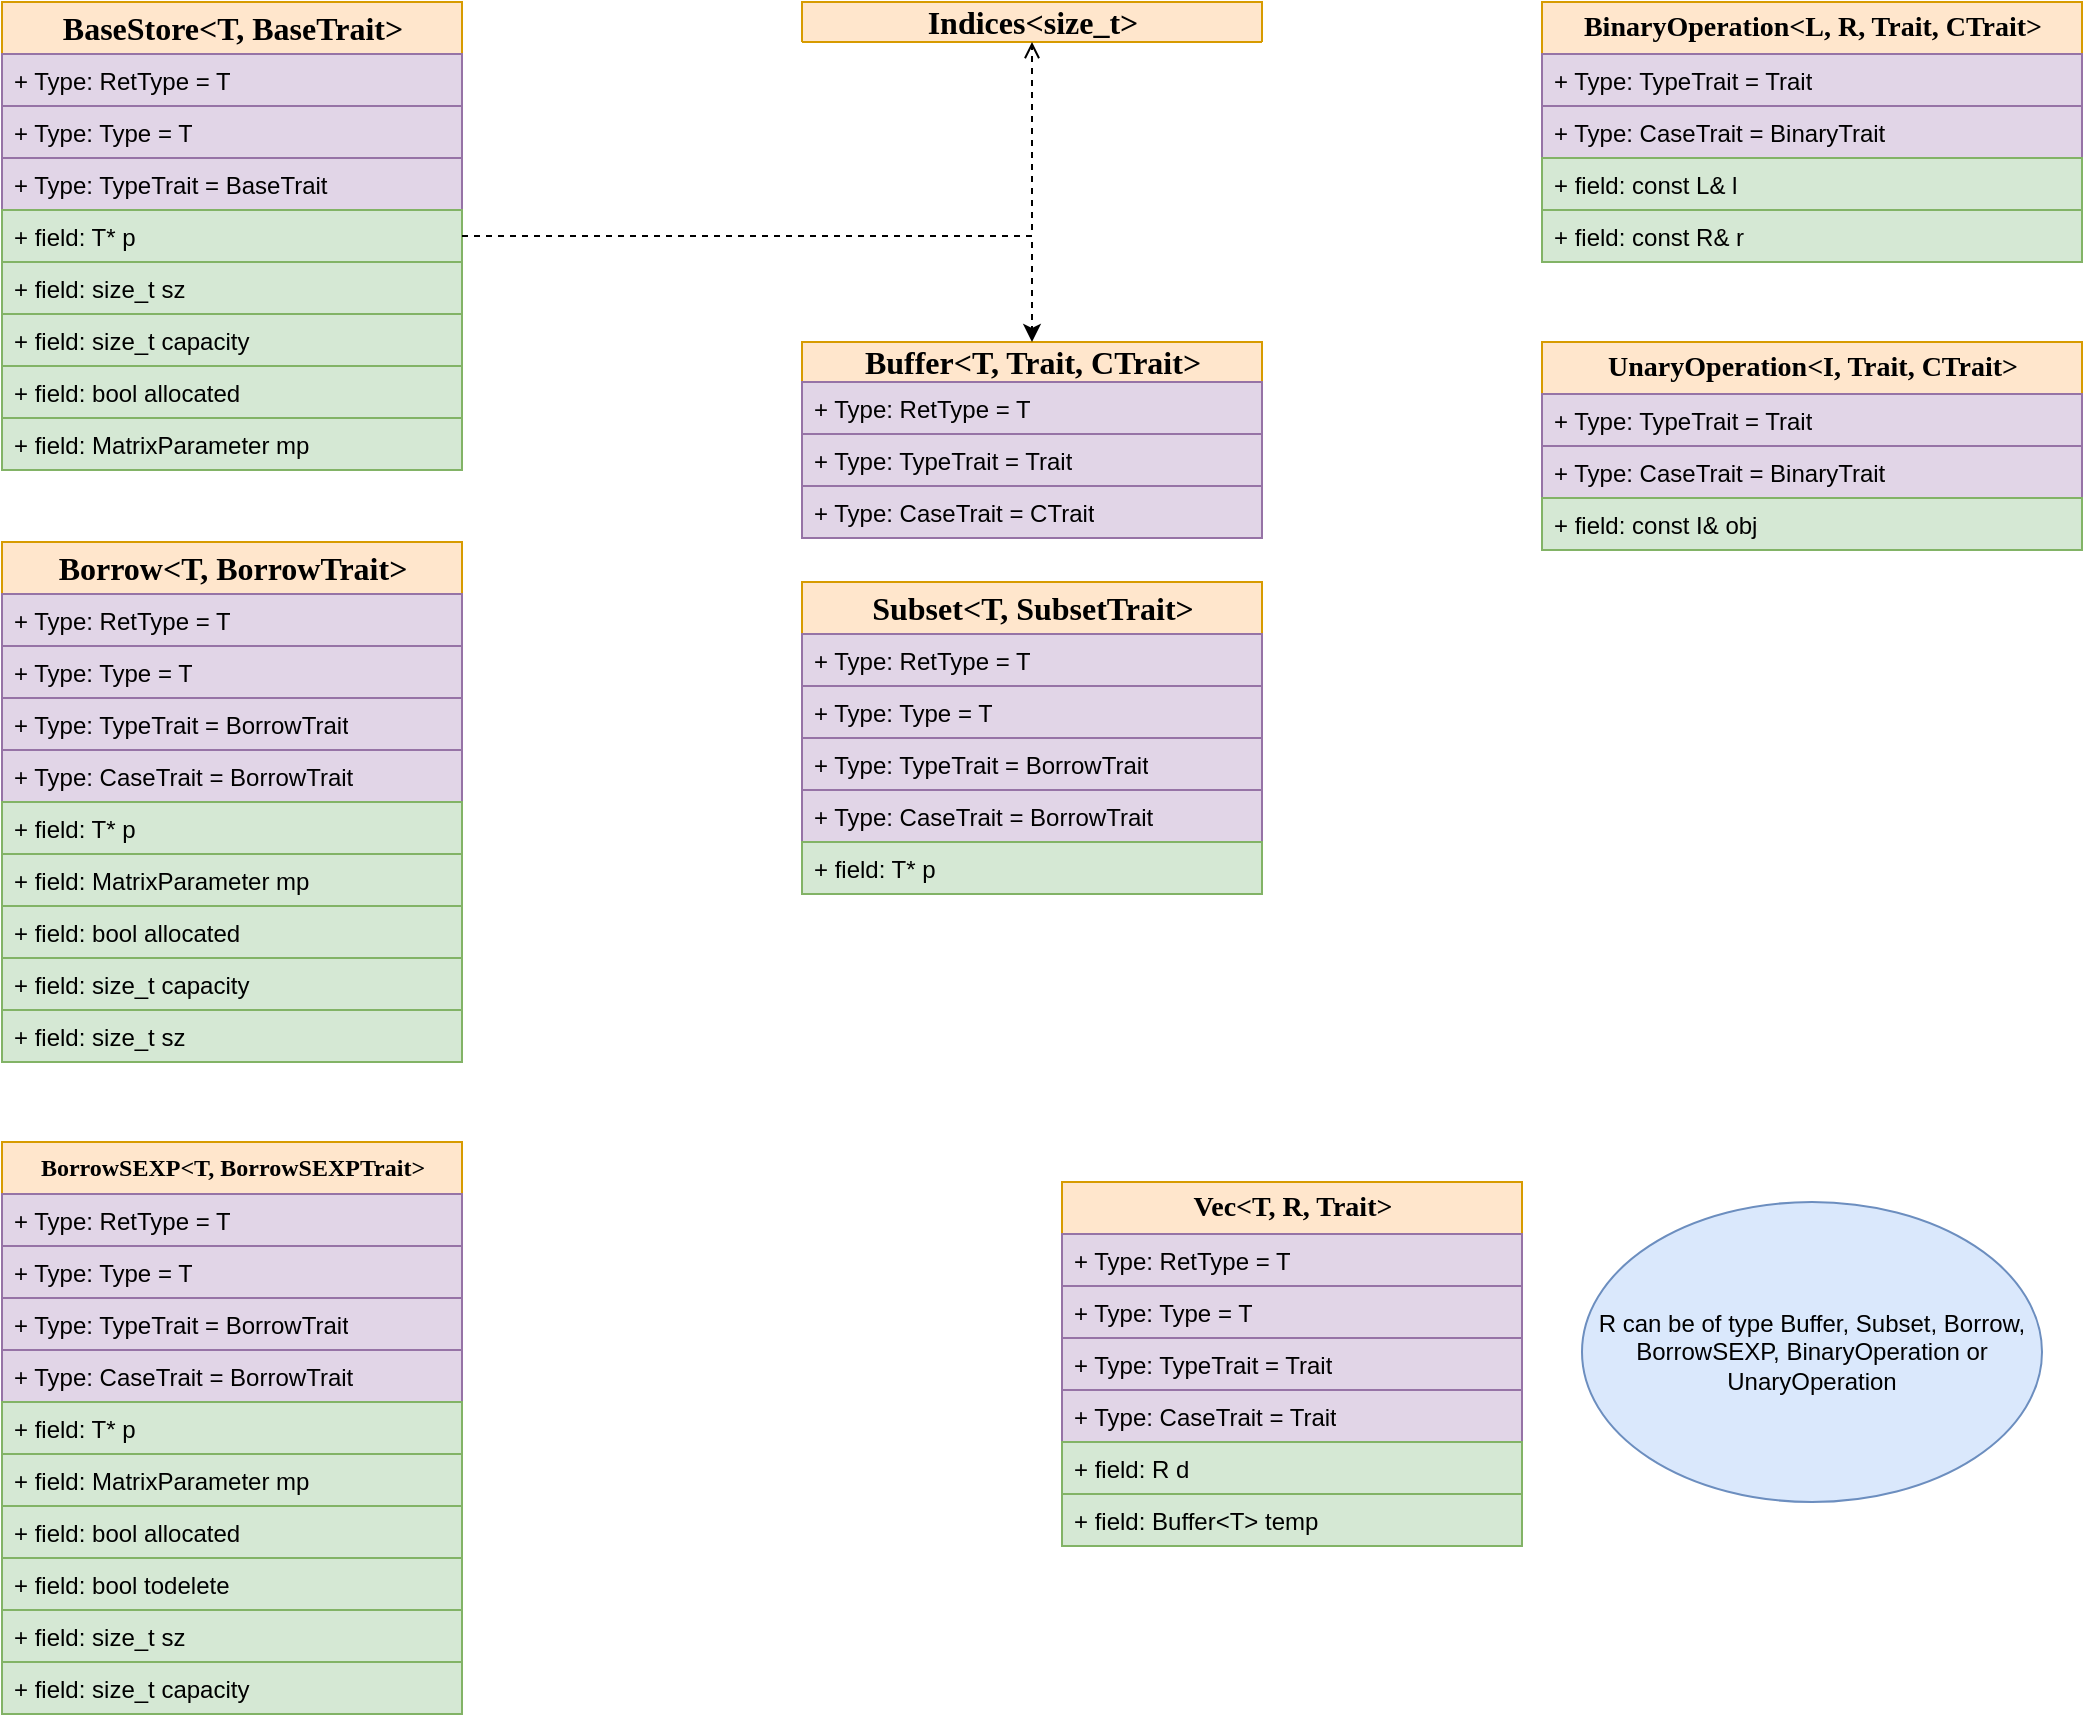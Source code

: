 <mxfile version="13.0.3" type="device"><diagram name="Page-1" id="HGJ2Hkq3Bqxw7uwSi-f5"><mxGraphModel dx="1102" dy="1000" grid="1" gridSize="10" guides="1" tooltips="1" connect="1" arrows="1" fold="1" page="1" pageScale="1" pageWidth="850" pageHeight="1100" math="0" shadow="0"><root><mxCell id="0"/><mxCell id="1" parent="0"/><mxCell id="Dc9W5GTdaFefBfxnNWXz-1" value="&lt;b&gt;&lt;font style=&quot;font-size: 16px;&quot;&gt;BaseStore&amp;lt;T, BaseTrait&amp;gt;&lt;/font&gt;&lt;/b&gt;" style="swimlane;html=1;fontStyle=0;childLayout=stackLayout;horizontal=1;startSize=26;fillColor=#ffe6cc;horizontalStack=0;resizeParent=1;resizeLast=0;collapsible=1;marginBottom=0;swimlaneFillColor=#ffffff;rounded=0;shadow=0;comic=0;labelBackgroundColor=none;strokeWidth=1;fontFamily=Verdana;fontSize=10;align=center;strokeColor=#d79b00;" parent="1" vertex="1"><mxGeometry x="80" y="70" width="230" height="234" as="geometry"/></mxCell><mxCell id="Dc9W5GTdaFefBfxnNWXz-2" value="+ Type: RetType = T" style="text;html=1;strokeColor=#9673a6;fillColor=#e1d5e7;align=left;verticalAlign=top;spacingLeft=4;spacingRight=4;whiteSpace=wrap;overflow=hidden;rotatable=0;points=[[0,0.5],[1,0.5]];portConstraint=eastwest;" parent="Dc9W5GTdaFefBfxnNWXz-1" vertex="1"><mxGeometry y="26" width="230" height="26" as="geometry"/></mxCell><mxCell id="Dc9W5GTdaFefBfxnNWXz-3" value="+ Type: Type = T" style="text;html=1;strokeColor=#9673a6;fillColor=#e1d5e7;align=left;verticalAlign=top;spacingLeft=4;spacingRight=4;whiteSpace=wrap;overflow=hidden;rotatable=0;points=[[0,0.5],[1,0.5]];portConstraint=eastwest;" parent="Dc9W5GTdaFefBfxnNWXz-1" vertex="1"><mxGeometry y="52" width="230" height="26" as="geometry"/></mxCell><mxCell id="Dc9W5GTdaFefBfxnNWXz-4" value="+ Type: TypeTrait = BaseTrait" style="text;html=1;strokeColor=#9673a6;fillColor=#e1d5e7;align=left;verticalAlign=top;spacingLeft=4;spacingRight=4;whiteSpace=wrap;overflow=hidden;rotatable=0;points=[[0,0.5],[1,0.5]];portConstraint=eastwest;" parent="Dc9W5GTdaFefBfxnNWXz-1" vertex="1"><mxGeometry y="78" width="230" height="26" as="geometry"/></mxCell><mxCell id="Dc9W5GTdaFefBfxnNWXz-5" value="+ field: T* p&lt;div&gt;&lt;br&gt;&lt;/div&gt;" style="text;html=1;strokeColor=#82b366;fillColor=#d5e8d4;align=left;verticalAlign=top;spacingLeft=4;spacingRight=4;whiteSpace=wrap;overflow=hidden;rotatable=0;points=[[0,0.5],[1,0.5]];portConstraint=eastwest;" parent="Dc9W5GTdaFefBfxnNWXz-1" vertex="1"><mxGeometry y="104" width="230" height="26" as="geometry"/></mxCell><mxCell id="Dc9W5GTdaFefBfxnNWXz-6" value="+ field: size_t sz" style="text;html=1;strokeColor=#82b366;fillColor=#d5e8d4;align=left;verticalAlign=top;spacingLeft=4;spacingRight=4;whiteSpace=wrap;overflow=hidden;rotatable=0;points=[[0,0.5],[1,0.5]];portConstraint=eastwest;" parent="Dc9W5GTdaFefBfxnNWXz-1" vertex="1"><mxGeometry y="130" width="230" height="26" as="geometry"/></mxCell><mxCell id="Dc9W5GTdaFefBfxnNWXz-7" value="+ field: size_t capacity" style="text;html=1;strokeColor=#82b366;fillColor=#d5e8d4;align=left;verticalAlign=top;spacingLeft=4;spacingRight=4;whiteSpace=wrap;overflow=hidden;rotatable=0;points=[[0,0.5],[1,0.5]];portConstraint=eastwest;" parent="Dc9W5GTdaFefBfxnNWXz-1" vertex="1"><mxGeometry y="156" width="230" height="26" as="geometry"/></mxCell><mxCell id="Dc9W5GTdaFefBfxnNWXz-9" value="+ field: bool allocated" style="text;html=1;strokeColor=#82b366;fillColor=#d5e8d4;align=left;verticalAlign=top;spacingLeft=4;spacingRight=4;whiteSpace=wrap;overflow=hidden;rotatable=0;points=[[0,0.5],[1,0.5]];portConstraint=eastwest;" parent="Dc9W5GTdaFefBfxnNWXz-1" vertex="1"><mxGeometry y="182" width="230" height="26" as="geometry"/></mxCell><mxCell id="Dc9W5GTdaFefBfxnNWXz-10" value="+ field: MatrixParameter mp" style="text;html=1;strokeColor=#82b366;fillColor=#d5e8d4;align=left;verticalAlign=top;spacingLeft=4;spacingRight=4;whiteSpace=wrap;overflow=hidden;rotatable=0;points=[[0,0.5],[1,0.5]];portConstraint=eastwest;" parent="Dc9W5GTdaFefBfxnNWXz-1" vertex="1"><mxGeometry y="208" width="230" height="26" as="geometry"/></mxCell><mxCell id="Dc9W5GTdaFefBfxnNWXz-11" value="&lt;b&gt;&lt;font style=&quot;font-size: 16px;&quot;&gt;Indices&amp;lt;size_t&amp;gt;&lt;/font&gt;&lt;/b&gt;" style="swimlane;html=1;fontStyle=0;childLayout=stackLayout;horizontal=1;startSize=26;fillColor=#ffe6cc;horizontalStack=0;resizeParent=1;resizeLast=0;collapsible=1;marginBottom=0;swimlaneFillColor=#ffffff;rounded=0;shadow=0;comic=0;labelBackgroundColor=none;strokeWidth=1;fontFamily=Verdana;fontSize=10;align=center;strokeColor=#d79b00;" parent="1" vertex="1"><mxGeometry x="480" y="70" width="230" height="20" as="geometry"/></mxCell><mxCell id="Dc9W5GTdaFefBfxnNWXz-20" style="edgeStyle=orthogonalEdgeStyle;rounded=0;orthogonalLoop=1;jettySize=auto;html=1;exitX=1;exitY=0.5;exitDx=0;exitDy=0;dashed=1;endArrow=open;endFill=0;" parent="1" source="Dc9W5GTdaFefBfxnNWXz-5" target="Dc9W5GTdaFefBfxnNWXz-11" edge="1"><mxGeometry relative="1" as="geometry"/></mxCell><mxCell id="Dc9W5GTdaFefBfxnNWXz-21" value="&lt;b&gt;&lt;font style=&quot;font-size: 16px;&quot;&gt;Buffer&amp;lt;T, Trait, CTrait&amp;gt;&lt;/font&gt;&lt;/b&gt;" style="swimlane;html=1;fontStyle=0;childLayout=stackLayout;horizontal=1;startSize=26;fillColor=#ffe6cc;horizontalStack=0;resizeParent=1;resizeLast=0;collapsible=1;marginBottom=0;swimlaneFillColor=#ffffff;rounded=0;shadow=0;comic=0;labelBackgroundColor=none;strokeWidth=1;fontFamily=Verdana;fontSize=10;align=center;strokeColor=#d79b00;" parent="1" vertex="1"><mxGeometry x="480" y="240" width="230" height="20" as="geometry"/></mxCell><mxCell id="Dc9W5GTdaFefBfxnNWXz-22" style="edgeStyle=orthogonalEdgeStyle;rounded=0;orthogonalLoop=1;jettySize=auto;html=1;exitX=1;exitY=0.5;exitDx=0;exitDy=0;dashed=1;" parent="1" source="Dc9W5GTdaFefBfxnNWXz-5" target="Dc9W5GTdaFefBfxnNWXz-21" edge="1"><mxGeometry relative="1" as="geometry"/></mxCell><mxCell id="Dc9W5GTdaFefBfxnNWXz-23" value="&lt;b&gt;&lt;font style=&quot;font-size: 16px;&quot;&gt;Borrow&amp;lt;T, BorrowTrait&amp;gt;&lt;/font&gt;&lt;/b&gt;" style="swimlane;html=1;fontStyle=0;childLayout=stackLayout;horizontal=1;startSize=26;fillColor=#ffe6cc;horizontalStack=0;resizeParent=1;resizeLast=0;collapsible=1;marginBottom=0;swimlaneFillColor=#ffffff;rounded=0;shadow=0;comic=0;labelBackgroundColor=none;strokeWidth=1;fontFamily=Verdana;fontSize=10;align=center;strokeColor=#d79b00;" parent="1" vertex="1"><mxGeometry x="80" y="340" width="230" height="260" as="geometry"/></mxCell><mxCell id="Dc9W5GTdaFefBfxnNWXz-24" value="+ Type: RetType = T" style="text;html=1;strokeColor=#9673a6;fillColor=#e1d5e7;align=left;verticalAlign=top;spacingLeft=4;spacingRight=4;whiteSpace=wrap;overflow=hidden;rotatable=0;points=[[0,0.5],[1,0.5]];portConstraint=eastwest;" parent="Dc9W5GTdaFefBfxnNWXz-23" vertex="1"><mxGeometry y="26" width="230" height="26" as="geometry"/></mxCell><mxCell id="Dc9W5GTdaFefBfxnNWXz-25" value="+ Type: Type = T" style="text;html=1;strokeColor=#9673a6;fillColor=#e1d5e7;align=left;verticalAlign=top;spacingLeft=4;spacingRight=4;whiteSpace=wrap;overflow=hidden;rotatable=0;points=[[0,0.5],[1,0.5]];portConstraint=eastwest;" parent="Dc9W5GTdaFefBfxnNWXz-23" vertex="1"><mxGeometry y="52" width="230" height="26" as="geometry"/></mxCell><mxCell id="Dc9W5GTdaFefBfxnNWXz-26" value="+ Type: TypeTrait = BorrowTrait" style="text;html=1;strokeColor=#9673a6;fillColor=#e1d5e7;align=left;verticalAlign=top;spacingLeft=4;spacingRight=4;whiteSpace=wrap;overflow=hidden;rotatable=0;points=[[0,0.5],[1,0.5]];portConstraint=eastwest;" parent="Dc9W5GTdaFefBfxnNWXz-23" vertex="1"><mxGeometry y="78" width="230" height="26" as="geometry"/></mxCell><mxCell id="Dc9W5GTdaFefBfxnNWXz-35" value="+ Type: CaseTrait = BorrowTrait" style="text;html=1;strokeColor=#9673a6;fillColor=#e1d5e7;align=left;verticalAlign=top;spacingLeft=4;spacingRight=4;whiteSpace=wrap;overflow=hidden;rotatable=0;points=[[0,0.5],[1,0.5]];portConstraint=eastwest;" parent="Dc9W5GTdaFefBfxnNWXz-23" vertex="1"><mxGeometry y="104" width="230" height="26" as="geometry"/></mxCell><mxCell id="Dc9W5GTdaFefBfxnNWXz-27" value="+ field: T* p&lt;div&gt;&lt;br&gt;&lt;/div&gt;" style="text;html=1;strokeColor=#82b366;fillColor=#d5e8d4;align=left;verticalAlign=top;spacingLeft=4;spacingRight=4;whiteSpace=wrap;overflow=hidden;rotatable=0;points=[[0,0.5],[1,0.5]];portConstraint=eastwest;" parent="Dc9W5GTdaFefBfxnNWXz-23" vertex="1"><mxGeometry y="130" width="230" height="26" as="geometry"/></mxCell><mxCell id="Dc9W5GTdaFefBfxnNWXz-31" value="+ field: MatrixParameter mp" style="text;html=1;strokeColor=#82b366;fillColor=#d5e8d4;align=left;verticalAlign=top;spacingLeft=4;spacingRight=4;whiteSpace=wrap;overflow=hidden;rotatable=0;points=[[0,0.5],[1,0.5]];portConstraint=eastwest;" parent="Dc9W5GTdaFefBfxnNWXz-23" vertex="1"><mxGeometry y="156" width="230" height="26" as="geometry"/></mxCell><mxCell id="Dc9W5GTdaFefBfxnNWXz-30" value="+ field: bool allocated" style="text;html=1;strokeColor=#82b366;fillColor=#d5e8d4;align=left;verticalAlign=top;spacingLeft=4;spacingRight=4;whiteSpace=wrap;overflow=hidden;rotatable=0;points=[[0,0.5],[1,0.5]];portConstraint=eastwest;" parent="Dc9W5GTdaFefBfxnNWXz-23" vertex="1"><mxGeometry y="182" width="230" height="26" as="geometry"/></mxCell><mxCell id="Dc9W5GTdaFefBfxnNWXz-29" value="+ field: size_t capacity" style="text;html=1;strokeColor=#82b366;fillColor=#d5e8d4;align=left;verticalAlign=top;spacingLeft=4;spacingRight=4;whiteSpace=wrap;overflow=hidden;rotatable=0;points=[[0,0.5],[1,0.5]];portConstraint=eastwest;" parent="Dc9W5GTdaFefBfxnNWXz-23" vertex="1"><mxGeometry y="208" width="230" height="26" as="geometry"/></mxCell><mxCell id="Dc9W5GTdaFefBfxnNWXz-28" value="+ field: size_t sz" style="text;html=1;strokeColor=#82b366;fillColor=#d5e8d4;align=left;verticalAlign=top;spacingLeft=4;spacingRight=4;whiteSpace=wrap;overflow=hidden;rotatable=0;points=[[0,0.5],[1,0.5]];portConstraint=eastwest;" parent="Dc9W5GTdaFefBfxnNWXz-23" vertex="1"><mxGeometry y="234" width="230" height="26" as="geometry"/></mxCell><mxCell id="Dc9W5GTdaFefBfxnNWXz-32" value="+ Type: TypeTrait = Trait" style="text;html=1;strokeColor=#9673a6;fillColor=#e1d5e7;align=left;verticalAlign=top;spacingLeft=4;spacingRight=4;whiteSpace=wrap;overflow=hidden;rotatable=0;points=[[0,0.5],[1,0.5]];portConstraint=eastwest;" parent="1" vertex="1"><mxGeometry x="480" y="286" width="230" height="26" as="geometry"/></mxCell><mxCell id="Dc9W5GTdaFefBfxnNWXz-33" value="+ Type: RetType = T" style="text;html=1;strokeColor=#9673a6;fillColor=#e1d5e7;align=left;verticalAlign=top;spacingLeft=4;spacingRight=4;whiteSpace=wrap;overflow=hidden;rotatable=0;points=[[0,0.5],[1,0.5]];portConstraint=eastwest;" parent="1" vertex="1"><mxGeometry x="480" y="260" width="230" height="26" as="geometry"/></mxCell><mxCell id="Dc9W5GTdaFefBfxnNWXz-34" value="+ Type: CaseTrait = CTrait" style="text;html=1;strokeColor=#9673a6;fillColor=#e1d5e7;align=left;verticalAlign=top;spacingLeft=4;spacingRight=4;whiteSpace=wrap;overflow=hidden;rotatable=0;points=[[0,0.5],[1,0.5]];portConstraint=eastwest;" parent="1" vertex="1"><mxGeometry x="480" y="312" width="230" height="26" as="geometry"/></mxCell><mxCell id="Dc9W5GTdaFefBfxnNWXz-36" value="&lt;b&gt;&lt;font style=&quot;font-size: 12px&quot;&gt;BorrowSEXP&amp;lt;T, BorrowSEXPTrait&amp;gt;&lt;/font&gt;&lt;/b&gt;" style="swimlane;html=1;fontStyle=0;childLayout=stackLayout;horizontal=1;startSize=26;fillColor=#ffe6cc;horizontalStack=0;resizeParent=1;resizeLast=0;collapsible=1;marginBottom=0;swimlaneFillColor=#ffffff;rounded=0;shadow=0;comic=0;labelBackgroundColor=none;strokeWidth=1;fontFamily=Verdana;fontSize=10;align=center;strokeColor=#d79b00;" parent="1" vertex="1"><mxGeometry x="80" y="640" width="230" height="286" as="geometry"/></mxCell><mxCell id="Dc9W5GTdaFefBfxnNWXz-37" value="+ Type: RetType = T" style="text;html=1;strokeColor=#9673a6;fillColor=#e1d5e7;align=left;verticalAlign=top;spacingLeft=4;spacingRight=4;whiteSpace=wrap;overflow=hidden;rotatable=0;points=[[0,0.5],[1,0.5]];portConstraint=eastwest;" parent="Dc9W5GTdaFefBfxnNWXz-36" vertex="1"><mxGeometry y="26" width="230" height="26" as="geometry"/></mxCell><mxCell id="Dc9W5GTdaFefBfxnNWXz-38" value="+ Type: Type = T" style="text;html=1;strokeColor=#9673a6;fillColor=#e1d5e7;align=left;verticalAlign=top;spacingLeft=4;spacingRight=4;whiteSpace=wrap;overflow=hidden;rotatable=0;points=[[0,0.5],[1,0.5]];portConstraint=eastwest;" parent="Dc9W5GTdaFefBfxnNWXz-36" vertex="1"><mxGeometry y="52" width="230" height="26" as="geometry"/></mxCell><mxCell id="Dc9W5GTdaFefBfxnNWXz-39" value="+ Type: TypeTrait = BorrowTrait" style="text;html=1;strokeColor=#9673a6;fillColor=#e1d5e7;align=left;verticalAlign=top;spacingLeft=4;spacingRight=4;whiteSpace=wrap;overflow=hidden;rotatable=0;points=[[0,0.5],[1,0.5]];portConstraint=eastwest;" parent="Dc9W5GTdaFefBfxnNWXz-36" vertex="1"><mxGeometry y="78" width="230" height="26" as="geometry"/></mxCell><mxCell id="Dc9W5GTdaFefBfxnNWXz-40" value="+ Type: CaseTrait = BorrowTrait" style="text;html=1;strokeColor=#9673a6;fillColor=#e1d5e7;align=left;verticalAlign=top;spacingLeft=4;spacingRight=4;whiteSpace=wrap;overflow=hidden;rotatable=0;points=[[0,0.5],[1,0.5]];portConstraint=eastwest;" parent="Dc9W5GTdaFefBfxnNWXz-36" vertex="1"><mxGeometry y="104" width="230" height="26" as="geometry"/></mxCell><mxCell id="Dc9W5GTdaFefBfxnNWXz-41" value="+ field: T* p&lt;div&gt;&lt;br&gt;&lt;/div&gt;" style="text;html=1;strokeColor=#82b366;fillColor=#d5e8d4;align=left;verticalAlign=top;spacingLeft=4;spacingRight=4;whiteSpace=wrap;overflow=hidden;rotatable=0;points=[[0,0.5],[1,0.5]];portConstraint=eastwest;" parent="Dc9W5GTdaFefBfxnNWXz-36" vertex="1"><mxGeometry y="130" width="230" height="26" as="geometry"/></mxCell><mxCell id="Dc9W5GTdaFefBfxnNWXz-42" value="+ field: MatrixParameter mp" style="text;html=1;strokeColor=#82b366;fillColor=#d5e8d4;align=left;verticalAlign=top;spacingLeft=4;spacingRight=4;whiteSpace=wrap;overflow=hidden;rotatable=0;points=[[0,0.5],[1,0.5]];portConstraint=eastwest;" parent="Dc9W5GTdaFefBfxnNWXz-36" vertex="1"><mxGeometry y="156" width="230" height="26" as="geometry"/></mxCell><mxCell id="Dc9W5GTdaFefBfxnNWXz-43" value="+ field: bool allocated" style="text;html=1;strokeColor=#82b366;fillColor=#d5e8d4;align=left;verticalAlign=top;spacingLeft=4;spacingRight=4;whiteSpace=wrap;overflow=hidden;rotatable=0;points=[[0,0.5],[1,0.5]];portConstraint=eastwest;" parent="Dc9W5GTdaFefBfxnNWXz-36" vertex="1"><mxGeometry y="182" width="230" height="26" as="geometry"/></mxCell><mxCell id="Dc9W5GTdaFefBfxnNWXz-46" value="+ field: bool todelete" style="text;html=1;strokeColor=#82b366;fillColor=#d5e8d4;align=left;verticalAlign=top;spacingLeft=4;spacingRight=4;whiteSpace=wrap;overflow=hidden;rotatable=0;points=[[0,0.5],[1,0.5]];portConstraint=eastwest;" parent="Dc9W5GTdaFefBfxnNWXz-36" vertex="1"><mxGeometry y="208" width="230" height="26" as="geometry"/></mxCell><mxCell id="Dc9W5GTdaFefBfxnNWXz-45" value="+ field: size_t sz" style="text;html=1;strokeColor=#82b366;fillColor=#d5e8d4;align=left;verticalAlign=top;spacingLeft=4;spacingRight=4;whiteSpace=wrap;overflow=hidden;rotatable=0;points=[[0,0.5],[1,0.5]];portConstraint=eastwest;" parent="Dc9W5GTdaFefBfxnNWXz-36" vertex="1"><mxGeometry y="234" width="230" height="26" as="geometry"/></mxCell><mxCell id="Dc9W5GTdaFefBfxnNWXz-44" value="+ field: size_t capacity" style="text;html=1;strokeColor=#82b366;fillColor=#d5e8d4;align=left;verticalAlign=top;spacingLeft=4;spacingRight=4;whiteSpace=wrap;overflow=hidden;rotatable=0;points=[[0,0.5],[1,0.5]];portConstraint=eastwest;" parent="Dc9W5GTdaFefBfxnNWXz-36" vertex="1"><mxGeometry y="260" width="230" height="26" as="geometry"/></mxCell><mxCell id="Dc9W5GTdaFefBfxnNWXz-47" value="&lt;b&gt;&lt;font style=&quot;font-size: 16px;&quot;&gt;Subset&amp;lt;T, SubsetTrait&amp;gt;&lt;/font&gt;&lt;/b&gt;" style="swimlane;html=1;fontStyle=0;childLayout=stackLayout;horizontal=1;startSize=26;fillColor=#ffe6cc;horizontalStack=0;resizeParent=1;resizeLast=0;collapsible=1;marginBottom=0;swimlaneFillColor=#ffffff;rounded=0;shadow=0;comic=0;labelBackgroundColor=none;strokeWidth=1;fontFamily=Verdana;fontSize=10;align=center;strokeColor=#d79b00;" parent="1" vertex="1"><mxGeometry x="480" y="360" width="230" height="156" as="geometry"/></mxCell><mxCell id="Dc9W5GTdaFefBfxnNWXz-48" value="+ Type: RetType = T" style="text;html=1;strokeColor=#9673a6;fillColor=#e1d5e7;align=left;verticalAlign=top;spacingLeft=4;spacingRight=4;whiteSpace=wrap;overflow=hidden;rotatable=0;points=[[0,0.5],[1,0.5]];portConstraint=eastwest;" parent="Dc9W5GTdaFefBfxnNWXz-47" vertex="1"><mxGeometry y="26" width="230" height="26" as="geometry"/></mxCell><mxCell id="Dc9W5GTdaFefBfxnNWXz-49" value="+ Type: Type = T" style="text;html=1;strokeColor=#9673a6;fillColor=#e1d5e7;align=left;verticalAlign=top;spacingLeft=4;spacingRight=4;whiteSpace=wrap;overflow=hidden;rotatable=0;points=[[0,0.5],[1,0.5]];portConstraint=eastwest;" parent="Dc9W5GTdaFefBfxnNWXz-47" vertex="1"><mxGeometry y="52" width="230" height="26" as="geometry"/></mxCell><mxCell id="Dc9W5GTdaFefBfxnNWXz-50" value="+ Type: TypeTrait = BorrowTrait" style="text;html=1;strokeColor=#9673a6;fillColor=#e1d5e7;align=left;verticalAlign=top;spacingLeft=4;spacingRight=4;whiteSpace=wrap;overflow=hidden;rotatable=0;points=[[0,0.5],[1,0.5]];portConstraint=eastwest;" parent="Dc9W5GTdaFefBfxnNWXz-47" vertex="1"><mxGeometry y="78" width="230" height="26" as="geometry"/></mxCell><mxCell id="Dc9W5GTdaFefBfxnNWXz-51" value="+ Type: CaseTrait = BorrowTrait" style="text;html=1;strokeColor=#9673a6;fillColor=#e1d5e7;align=left;verticalAlign=top;spacingLeft=4;spacingRight=4;whiteSpace=wrap;overflow=hidden;rotatable=0;points=[[0,0.5],[1,0.5]];portConstraint=eastwest;" parent="Dc9W5GTdaFefBfxnNWXz-47" vertex="1"><mxGeometry y="104" width="230" height="26" as="geometry"/></mxCell><mxCell id="Dc9W5GTdaFefBfxnNWXz-52" value="+ field: T* p&lt;div&gt;&lt;br&gt;&lt;/div&gt;" style="text;html=1;strokeColor=#82b366;fillColor=#d5e8d4;align=left;verticalAlign=top;spacingLeft=4;spacingRight=4;whiteSpace=wrap;overflow=hidden;rotatable=0;points=[[0,0.5],[1,0.5]];portConstraint=eastwest;" parent="Dc9W5GTdaFefBfxnNWXz-47" vertex="1"><mxGeometry y="130" width="230" height="26" as="geometry"/></mxCell><mxCell id="Dc9W5GTdaFefBfxnNWXz-57" value="&lt;b&gt;&lt;font style=&quot;font-size: 14px;&quot;&gt;Vec&amp;lt;T, R, Trait&amp;gt;&lt;/font&gt;&lt;/b&gt;" style="swimlane;html=1;fontStyle=0;childLayout=stackLayout;horizontal=1;startSize=26;fillColor=#ffe6cc;horizontalStack=0;resizeParent=1;resizeLast=0;collapsible=1;marginBottom=0;swimlaneFillColor=#ffffff;rounded=0;shadow=0;comic=0;labelBackgroundColor=none;strokeWidth=1;fontFamily=Verdana;fontSize=10;align=center;strokeColor=#d79b00;" parent="1" vertex="1"><mxGeometry x="610" y="660" width="230" height="182" as="geometry"/></mxCell><mxCell id="Dc9W5GTdaFefBfxnNWXz-58" value="+ Type: RetType = T" style="text;html=1;strokeColor=#9673a6;fillColor=#e1d5e7;align=left;verticalAlign=top;spacingLeft=4;spacingRight=4;whiteSpace=wrap;overflow=hidden;rotatable=0;points=[[0,0.5],[1,0.5]];portConstraint=eastwest;" parent="Dc9W5GTdaFefBfxnNWXz-57" vertex="1"><mxGeometry y="26" width="230" height="26" as="geometry"/></mxCell><mxCell id="Dc9W5GTdaFefBfxnNWXz-59" value="+ Type: Type = T" style="text;html=1;strokeColor=#9673a6;fillColor=#e1d5e7;align=left;verticalAlign=top;spacingLeft=4;spacingRight=4;whiteSpace=wrap;overflow=hidden;rotatable=0;points=[[0,0.5],[1,0.5]];portConstraint=eastwest;" parent="Dc9W5GTdaFefBfxnNWXz-57" vertex="1"><mxGeometry y="52" width="230" height="26" as="geometry"/></mxCell><mxCell id="Dc9W5GTdaFefBfxnNWXz-60" value="+ Type: TypeTrait = Trait" style="text;html=1;strokeColor=#9673a6;fillColor=#e1d5e7;align=left;verticalAlign=top;spacingLeft=4;spacingRight=4;whiteSpace=wrap;overflow=hidden;rotatable=0;points=[[0,0.5],[1,0.5]];portConstraint=eastwest;" parent="Dc9W5GTdaFefBfxnNWXz-57" vertex="1"><mxGeometry y="78" width="230" height="26" as="geometry"/></mxCell><mxCell id="Dc9W5GTdaFefBfxnNWXz-61" value="+ Type: CaseTrait = Trait" style="text;html=1;strokeColor=#9673a6;fillColor=#e1d5e7;align=left;verticalAlign=top;spacingLeft=4;spacingRight=4;whiteSpace=wrap;overflow=hidden;rotatable=0;points=[[0,0.5],[1,0.5]];portConstraint=eastwest;" parent="Dc9W5GTdaFefBfxnNWXz-57" vertex="1"><mxGeometry y="104" width="230" height="26" as="geometry"/></mxCell><mxCell id="Dc9W5GTdaFefBfxnNWXz-62" value="+ field: R d" style="text;html=1;strokeColor=#82b366;fillColor=#d5e8d4;align=left;verticalAlign=top;spacingLeft=4;spacingRight=4;whiteSpace=wrap;overflow=hidden;rotatable=0;points=[[0,0.5],[1,0.5]];portConstraint=eastwest;" parent="Dc9W5GTdaFefBfxnNWXz-57" vertex="1"><mxGeometry y="130" width="230" height="26" as="geometry"/></mxCell><mxCell id="Dc9W5GTdaFefBfxnNWXz-63" value="+ field: Buffer&amp;lt;T&amp;gt; temp" style="text;html=1;strokeColor=#82b366;fillColor=#d5e8d4;align=left;verticalAlign=top;spacingLeft=4;spacingRight=4;whiteSpace=wrap;overflow=hidden;rotatable=0;points=[[0,0.5],[1,0.5]];portConstraint=eastwest;" parent="Dc9W5GTdaFefBfxnNWXz-57" vertex="1"><mxGeometry y="156" width="230" height="26" as="geometry"/></mxCell><mxCell id="Dc9W5GTdaFefBfxnNWXz-68" value="&lt;b&gt;&lt;font style=&quot;font-size: 14px;&quot;&gt;BinaryOperation&amp;lt;L, R, Trait, CTrait&amp;gt;&lt;/font&gt;&lt;/b&gt;" style="swimlane;html=1;fontStyle=0;childLayout=stackLayout;horizontal=1;startSize=26;fillColor=#ffe6cc;horizontalStack=0;resizeParent=1;resizeLast=0;collapsible=1;marginBottom=0;swimlaneFillColor=#ffffff;rounded=0;shadow=0;comic=0;labelBackgroundColor=none;strokeWidth=1;fontFamily=Verdana;fontSize=10;align=center;strokeColor=#d79b00;" parent="1" vertex="1"><mxGeometry x="850" y="70" width="270" height="130" as="geometry"/></mxCell><mxCell id="Dc9W5GTdaFefBfxnNWXz-71" value="+ Type: TypeTrait = Trait" style="text;html=1;strokeColor=#9673a6;fillColor=#e1d5e7;align=left;verticalAlign=top;spacingLeft=4;spacingRight=4;whiteSpace=wrap;overflow=hidden;rotatable=0;points=[[0,0.5],[1,0.5]];portConstraint=eastwest;" parent="Dc9W5GTdaFefBfxnNWXz-68" vertex="1"><mxGeometry y="26" width="270" height="26" as="geometry"/></mxCell><mxCell id="Dc9W5GTdaFefBfxnNWXz-72" value="+ Type: CaseTrait = BinaryTrait" style="text;html=1;strokeColor=#9673a6;fillColor=#e1d5e7;align=left;verticalAlign=top;spacingLeft=4;spacingRight=4;whiteSpace=wrap;overflow=hidden;rotatable=0;points=[[0,0.5],[1,0.5]];portConstraint=eastwest;" parent="Dc9W5GTdaFefBfxnNWXz-68" vertex="1"><mxGeometry y="52" width="270" height="26" as="geometry"/></mxCell><mxCell id="Dc9W5GTdaFefBfxnNWXz-73" value="+ field: const L&amp;amp; l" style="text;html=1;strokeColor=#82b366;fillColor=#d5e8d4;align=left;verticalAlign=top;spacingLeft=4;spacingRight=4;whiteSpace=wrap;overflow=hidden;rotatable=0;points=[[0,0.5],[1,0.5]];portConstraint=eastwest;" parent="Dc9W5GTdaFefBfxnNWXz-68" vertex="1"><mxGeometry y="78" width="270" height="26" as="geometry"/></mxCell><mxCell id="Dc9W5GTdaFefBfxnNWXz-74" value="+ field: const R&amp;amp; r" style="text;html=1;strokeColor=#82b366;fillColor=#d5e8d4;align=left;verticalAlign=top;spacingLeft=4;spacingRight=4;whiteSpace=wrap;overflow=hidden;rotatable=0;points=[[0,0.5],[1,0.5]];portConstraint=eastwest;" parent="Dc9W5GTdaFefBfxnNWXz-68" vertex="1"><mxGeometry y="104" width="270" height="26" as="geometry"/></mxCell><mxCell id="Dc9W5GTdaFefBfxnNWXz-75" value="&lt;b&gt;&lt;font style=&quot;font-size: 14px;&quot;&gt;UnaryOperation&amp;lt;I, Trait, CTrait&amp;gt;&lt;/font&gt;&lt;/b&gt;" style="swimlane;html=1;fontStyle=0;childLayout=stackLayout;horizontal=1;startSize=26;fillColor=#ffe6cc;horizontalStack=0;resizeParent=1;resizeLast=0;collapsible=1;marginBottom=0;swimlaneFillColor=#ffffff;rounded=0;shadow=0;comic=0;labelBackgroundColor=none;strokeWidth=1;fontFamily=Verdana;fontSize=10;align=center;strokeColor=#d79b00;" parent="1" vertex="1"><mxGeometry x="850" y="240" width="270" height="104" as="geometry"/></mxCell><mxCell id="Dc9W5GTdaFefBfxnNWXz-76" value="+ Type: TypeTrait = Trait" style="text;html=1;strokeColor=#9673a6;fillColor=#e1d5e7;align=left;verticalAlign=top;spacingLeft=4;spacingRight=4;whiteSpace=wrap;overflow=hidden;rotatable=0;points=[[0,0.5],[1,0.5]];portConstraint=eastwest;" parent="Dc9W5GTdaFefBfxnNWXz-75" vertex="1"><mxGeometry y="26" width="270" height="26" as="geometry"/></mxCell><mxCell id="Dc9W5GTdaFefBfxnNWXz-77" value="+ Type: CaseTrait = BinaryTrait" style="text;html=1;strokeColor=#9673a6;fillColor=#e1d5e7;align=left;verticalAlign=top;spacingLeft=4;spacingRight=4;whiteSpace=wrap;overflow=hidden;rotatable=0;points=[[0,0.5],[1,0.5]];portConstraint=eastwest;" parent="Dc9W5GTdaFefBfxnNWXz-75" vertex="1"><mxGeometry y="52" width="270" height="26" as="geometry"/></mxCell><mxCell id="Dc9W5GTdaFefBfxnNWXz-79" value="+ field: const I&amp;amp; obj" style="text;html=1;strokeColor=#82b366;fillColor=#d5e8d4;align=left;verticalAlign=top;spacingLeft=4;spacingRight=4;whiteSpace=wrap;overflow=hidden;rotatable=0;points=[[0,0.5],[1,0.5]];portConstraint=eastwest;" parent="Dc9W5GTdaFefBfxnNWXz-75" vertex="1"><mxGeometry y="78" width="270" height="26" as="geometry"/></mxCell><mxCell id="Dc9W5GTdaFefBfxnNWXz-80" value="R can be of type Buffer, Subset, Borrow, BorrowSEXP, BinaryOperation or UnaryOperation" style="ellipse;whiteSpace=wrap;html=1;fillColor=#dae8fc;strokeColor=#6c8ebf;" parent="1" vertex="1"><mxGeometry x="870" y="670" width="230" height="150" as="geometry"/></mxCell></root></mxGraphModel></diagram></mxfile>